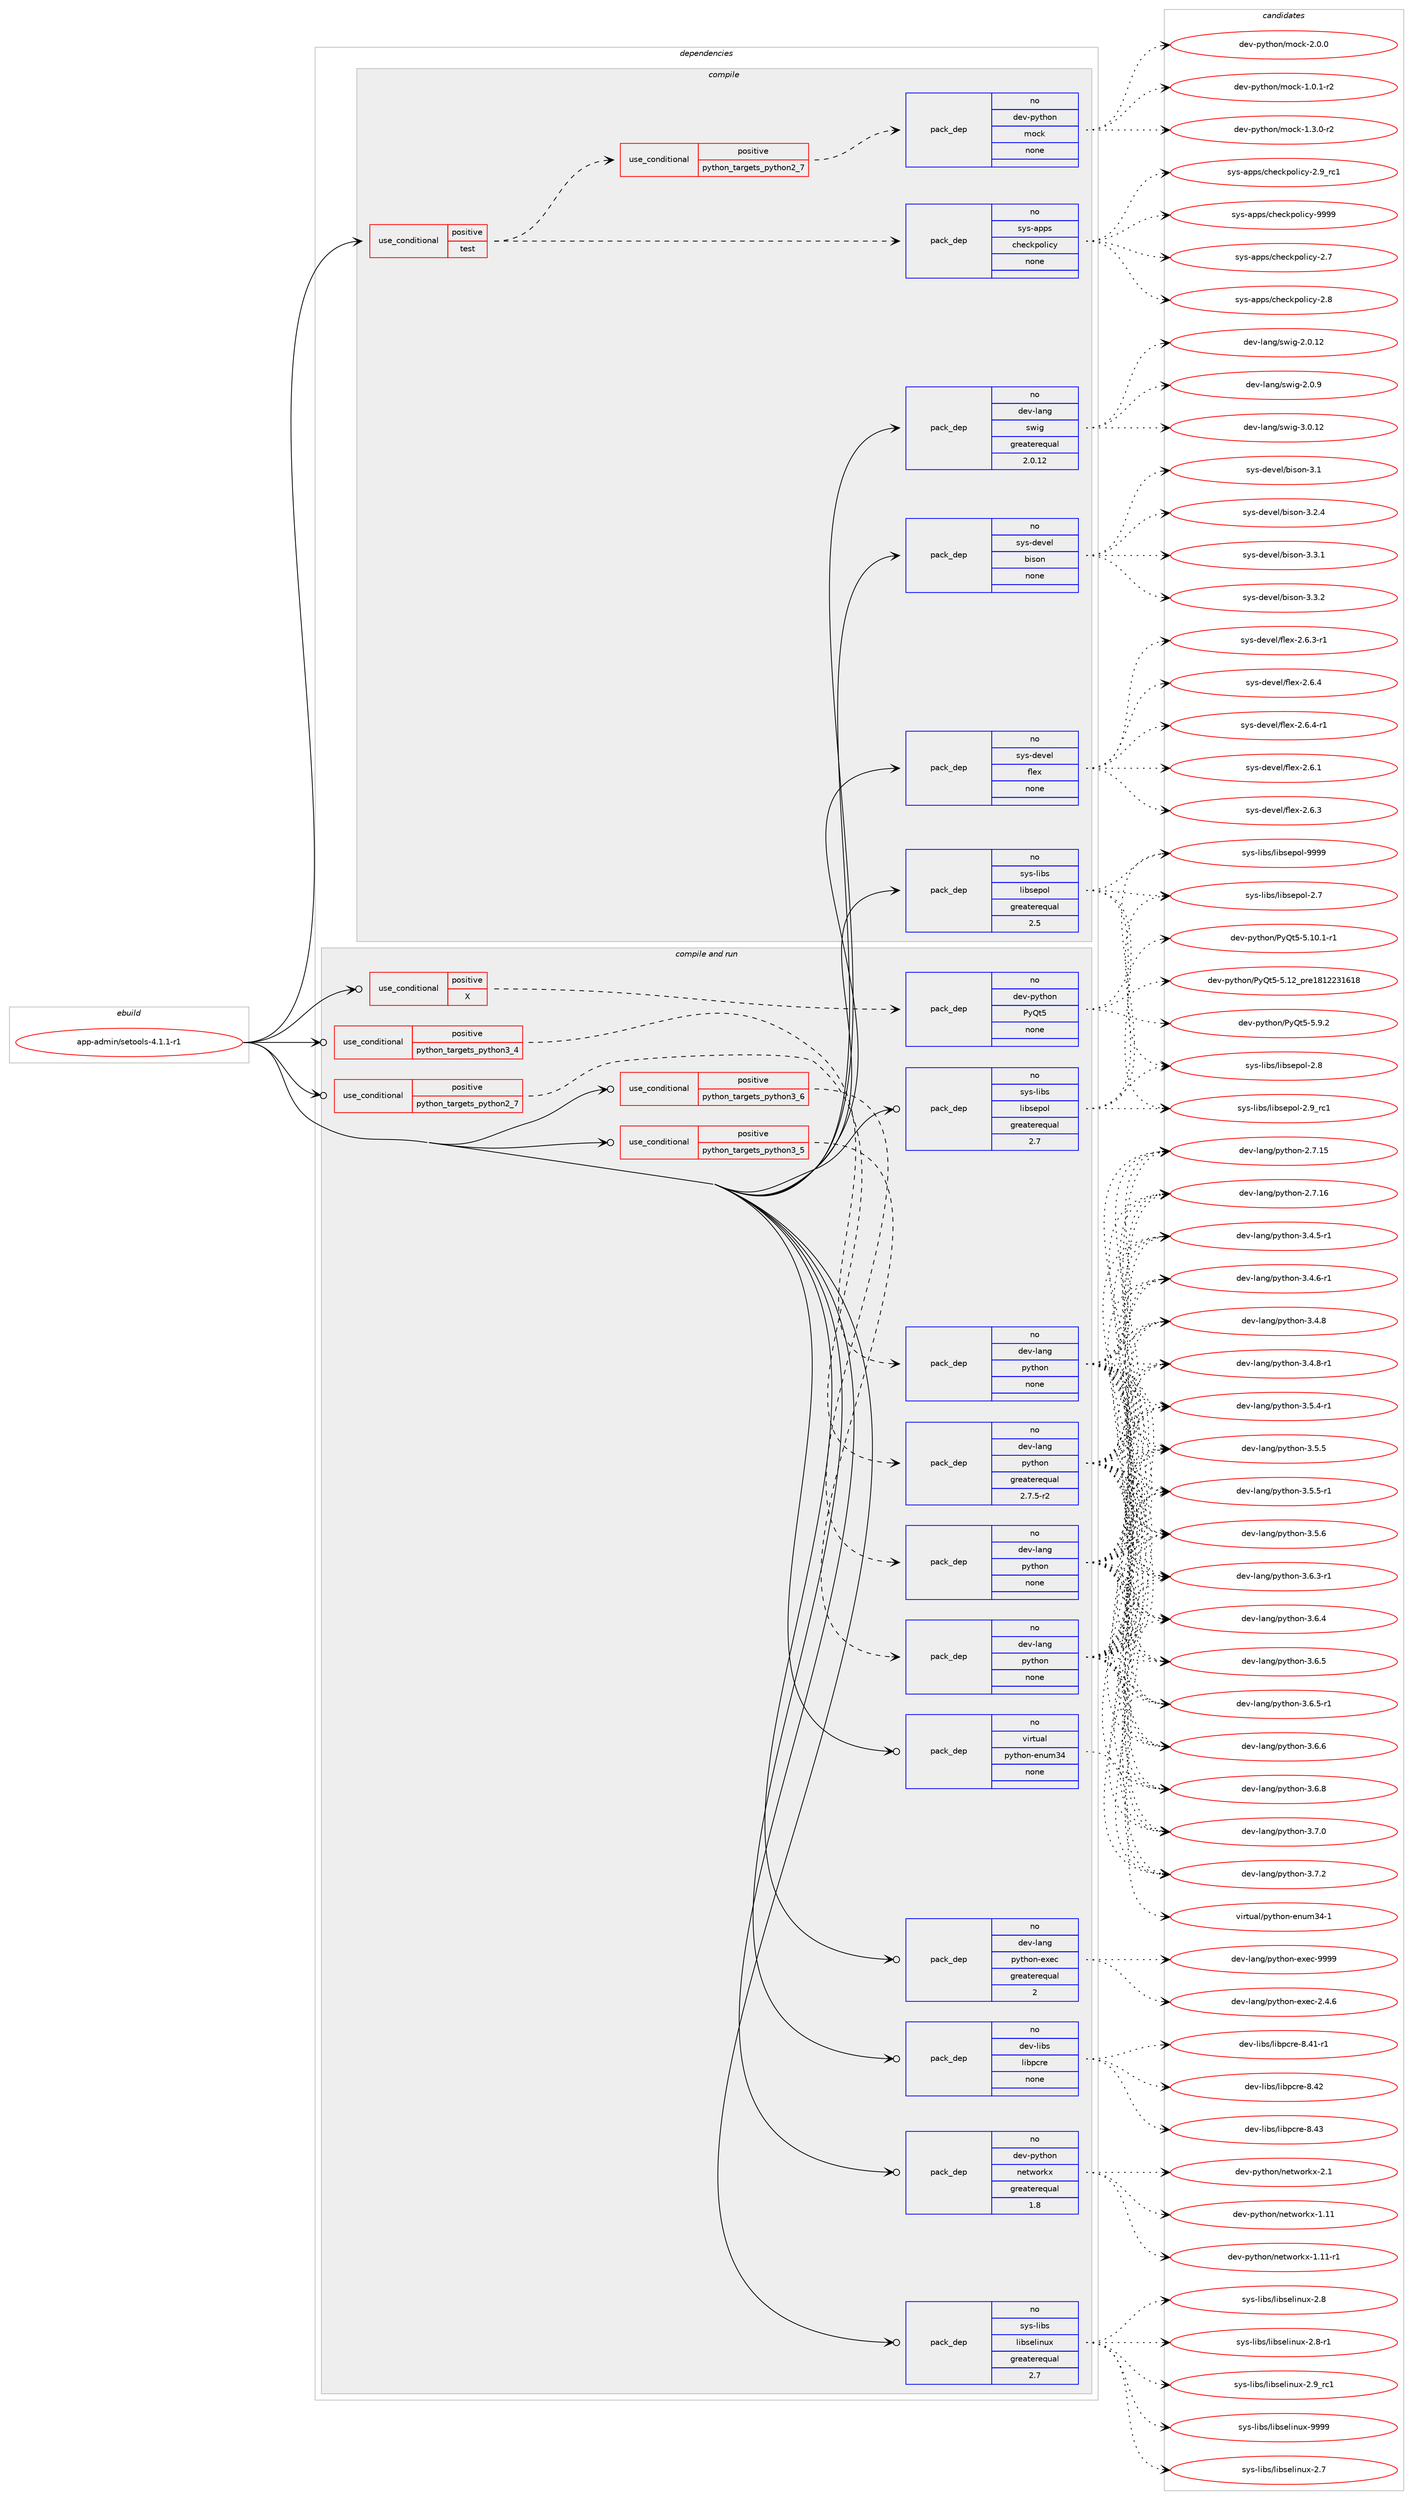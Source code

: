 digraph prolog {

# *************
# Graph options
# *************

newrank=true;
concentrate=true;
compound=true;
graph [rankdir=LR,fontname=Helvetica,fontsize=10,ranksep=1.5];#, ranksep=2.5, nodesep=0.2];
edge  [arrowhead=vee];
node  [fontname=Helvetica,fontsize=10];

# **********
# The ebuild
# **********

subgraph cluster_leftcol {
color=gray;
rank=same;
label=<<i>ebuild</i>>;
id [label="app-admin/setools-4.1.1-r1", color=red, width=4, href="../app-admin/setools-4.1.1-r1.svg"];
}

# ****************
# The dependencies
# ****************

subgraph cluster_midcol {
color=gray;
label=<<i>dependencies</i>>;
subgraph cluster_compile {
fillcolor="#eeeeee";
style=filled;
label=<<i>compile</i>>;
subgraph cond345977 {
dependency1269357 [label=<<TABLE BORDER="0" CELLBORDER="1" CELLSPACING="0" CELLPADDING="4"><TR><TD ROWSPAN="3" CELLPADDING="10">use_conditional</TD></TR><TR><TD>positive</TD></TR><TR><TD>test</TD></TR></TABLE>>, shape=none, color=red];
subgraph cond345978 {
dependency1269358 [label=<<TABLE BORDER="0" CELLBORDER="1" CELLSPACING="0" CELLPADDING="4"><TR><TD ROWSPAN="3" CELLPADDING="10">use_conditional</TD></TR><TR><TD>positive</TD></TR><TR><TD>python_targets_python2_7</TD></TR></TABLE>>, shape=none, color=red];
subgraph pack903704 {
dependency1269359 [label=<<TABLE BORDER="0" CELLBORDER="1" CELLSPACING="0" CELLPADDING="4" WIDTH="220"><TR><TD ROWSPAN="6" CELLPADDING="30">pack_dep</TD></TR><TR><TD WIDTH="110">no</TD></TR><TR><TD>dev-python</TD></TR><TR><TD>mock</TD></TR><TR><TD>none</TD></TR><TR><TD></TD></TR></TABLE>>, shape=none, color=blue];
}
dependency1269358:e -> dependency1269359:w [weight=20,style="dashed",arrowhead="vee"];
}
dependency1269357:e -> dependency1269358:w [weight=20,style="dashed",arrowhead="vee"];
subgraph pack903705 {
dependency1269360 [label=<<TABLE BORDER="0" CELLBORDER="1" CELLSPACING="0" CELLPADDING="4" WIDTH="220"><TR><TD ROWSPAN="6" CELLPADDING="30">pack_dep</TD></TR><TR><TD WIDTH="110">no</TD></TR><TR><TD>sys-apps</TD></TR><TR><TD>checkpolicy</TD></TR><TR><TD>none</TD></TR><TR><TD></TD></TR></TABLE>>, shape=none, color=blue];
}
dependency1269357:e -> dependency1269360:w [weight=20,style="dashed",arrowhead="vee"];
}
id:e -> dependency1269357:w [weight=20,style="solid",arrowhead="vee"];
subgraph pack903706 {
dependency1269361 [label=<<TABLE BORDER="0" CELLBORDER="1" CELLSPACING="0" CELLPADDING="4" WIDTH="220"><TR><TD ROWSPAN="6" CELLPADDING="30">pack_dep</TD></TR><TR><TD WIDTH="110">no</TD></TR><TR><TD>dev-lang</TD></TR><TR><TD>swig</TD></TR><TR><TD>greaterequal</TD></TR><TR><TD>2.0.12</TD></TR></TABLE>>, shape=none, color=blue];
}
id:e -> dependency1269361:w [weight=20,style="solid",arrowhead="vee"];
subgraph pack903707 {
dependency1269362 [label=<<TABLE BORDER="0" CELLBORDER="1" CELLSPACING="0" CELLPADDING="4" WIDTH="220"><TR><TD ROWSPAN="6" CELLPADDING="30">pack_dep</TD></TR><TR><TD WIDTH="110">no</TD></TR><TR><TD>sys-devel</TD></TR><TR><TD>bison</TD></TR><TR><TD>none</TD></TR><TR><TD></TD></TR></TABLE>>, shape=none, color=blue];
}
id:e -> dependency1269362:w [weight=20,style="solid",arrowhead="vee"];
subgraph pack903708 {
dependency1269363 [label=<<TABLE BORDER="0" CELLBORDER="1" CELLSPACING="0" CELLPADDING="4" WIDTH="220"><TR><TD ROWSPAN="6" CELLPADDING="30">pack_dep</TD></TR><TR><TD WIDTH="110">no</TD></TR><TR><TD>sys-devel</TD></TR><TR><TD>flex</TD></TR><TR><TD>none</TD></TR><TR><TD></TD></TR></TABLE>>, shape=none, color=blue];
}
id:e -> dependency1269363:w [weight=20,style="solid",arrowhead="vee"];
subgraph pack903709 {
dependency1269364 [label=<<TABLE BORDER="0" CELLBORDER="1" CELLSPACING="0" CELLPADDING="4" WIDTH="220"><TR><TD ROWSPAN="6" CELLPADDING="30">pack_dep</TD></TR><TR><TD WIDTH="110">no</TD></TR><TR><TD>sys-libs</TD></TR><TR><TD>libsepol</TD></TR><TR><TD>greaterequal</TD></TR><TR><TD>2.5</TD></TR></TABLE>>, shape=none, color=blue];
}
id:e -> dependency1269364:w [weight=20,style="solid",arrowhead="vee"];
}
subgraph cluster_compileandrun {
fillcolor="#eeeeee";
style=filled;
label=<<i>compile and run</i>>;
subgraph cond345979 {
dependency1269365 [label=<<TABLE BORDER="0" CELLBORDER="1" CELLSPACING="0" CELLPADDING="4"><TR><TD ROWSPAN="3" CELLPADDING="10">use_conditional</TD></TR><TR><TD>positive</TD></TR><TR><TD>X</TD></TR></TABLE>>, shape=none, color=red];
subgraph pack903710 {
dependency1269366 [label=<<TABLE BORDER="0" CELLBORDER="1" CELLSPACING="0" CELLPADDING="4" WIDTH="220"><TR><TD ROWSPAN="6" CELLPADDING="30">pack_dep</TD></TR><TR><TD WIDTH="110">no</TD></TR><TR><TD>dev-python</TD></TR><TR><TD>PyQt5</TD></TR><TR><TD>none</TD></TR><TR><TD></TD></TR></TABLE>>, shape=none, color=blue];
}
dependency1269365:e -> dependency1269366:w [weight=20,style="dashed",arrowhead="vee"];
}
id:e -> dependency1269365:w [weight=20,style="solid",arrowhead="odotvee"];
subgraph cond345980 {
dependency1269367 [label=<<TABLE BORDER="0" CELLBORDER="1" CELLSPACING="0" CELLPADDING="4"><TR><TD ROWSPAN="3" CELLPADDING="10">use_conditional</TD></TR><TR><TD>positive</TD></TR><TR><TD>python_targets_python2_7</TD></TR></TABLE>>, shape=none, color=red];
subgraph pack903711 {
dependency1269368 [label=<<TABLE BORDER="0" CELLBORDER="1" CELLSPACING="0" CELLPADDING="4" WIDTH="220"><TR><TD ROWSPAN="6" CELLPADDING="30">pack_dep</TD></TR><TR><TD WIDTH="110">no</TD></TR><TR><TD>dev-lang</TD></TR><TR><TD>python</TD></TR><TR><TD>greaterequal</TD></TR><TR><TD>2.7.5-r2</TD></TR></TABLE>>, shape=none, color=blue];
}
dependency1269367:e -> dependency1269368:w [weight=20,style="dashed",arrowhead="vee"];
}
id:e -> dependency1269367:w [weight=20,style="solid",arrowhead="odotvee"];
subgraph cond345981 {
dependency1269369 [label=<<TABLE BORDER="0" CELLBORDER="1" CELLSPACING="0" CELLPADDING="4"><TR><TD ROWSPAN="3" CELLPADDING="10">use_conditional</TD></TR><TR><TD>positive</TD></TR><TR><TD>python_targets_python3_4</TD></TR></TABLE>>, shape=none, color=red];
subgraph pack903712 {
dependency1269370 [label=<<TABLE BORDER="0" CELLBORDER="1" CELLSPACING="0" CELLPADDING="4" WIDTH="220"><TR><TD ROWSPAN="6" CELLPADDING="30">pack_dep</TD></TR><TR><TD WIDTH="110">no</TD></TR><TR><TD>dev-lang</TD></TR><TR><TD>python</TD></TR><TR><TD>none</TD></TR><TR><TD></TD></TR></TABLE>>, shape=none, color=blue];
}
dependency1269369:e -> dependency1269370:w [weight=20,style="dashed",arrowhead="vee"];
}
id:e -> dependency1269369:w [weight=20,style="solid",arrowhead="odotvee"];
subgraph cond345982 {
dependency1269371 [label=<<TABLE BORDER="0" CELLBORDER="1" CELLSPACING="0" CELLPADDING="4"><TR><TD ROWSPAN="3" CELLPADDING="10">use_conditional</TD></TR><TR><TD>positive</TD></TR><TR><TD>python_targets_python3_5</TD></TR></TABLE>>, shape=none, color=red];
subgraph pack903713 {
dependency1269372 [label=<<TABLE BORDER="0" CELLBORDER="1" CELLSPACING="0" CELLPADDING="4" WIDTH="220"><TR><TD ROWSPAN="6" CELLPADDING="30">pack_dep</TD></TR><TR><TD WIDTH="110">no</TD></TR><TR><TD>dev-lang</TD></TR><TR><TD>python</TD></TR><TR><TD>none</TD></TR><TR><TD></TD></TR></TABLE>>, shape=none, color=blue];
}
dependency1269371:e -> dependency1269372:w [weight=20,style="dashed",arrowhead="vee"];
}
id:e -> dependency1269371:w [weight=20,style="solid",arrowhead="odotvee"];
subgraph cond345983 {
dependency1269373 [label=<<TABLE BORDER="0" CELLBORDER="1" CELLSPACING="0" CELLPADDING="4"><TR><TD ROWSPAN="3" CELLPADDING="10">use_conditional</TD></TR><TR><TD>positive</TD></TR><TR><TD>python_targets_python3_6</TD></TR></TABLE>>, shape=none, color=red];
subgraph pack903714 {
dependency1269374 [label=<<TABLE BORDER="0" CELLBORDER="1" CELLSPACING="0" CELLPADDING="4" WIDTH="220"><TR><TD ROWSPAN="6" CELLPADDING="30">pack_dep</TD></TR><TR><TD WIDTH="110">no</TD></TR><TR><TD>dev-lang</TD></TR><TR><TD>python</TD></TR><TR><TD>none</TD></TR><TR><TD></TD></TR></TABLE>>, shape=none, color=blue];
}
dependency1269373:e -> dependency1269374:w [weight=20,style="dashed",arrowhead="vee"];
}
id:e -> dependency1269373:w [weight=20,style="solid",arrowhead="odotvee"];
subgraph pack903715 {
dependency1269375 [label=<<TABLE BORDER="0" CELLBORDER="1" CELLSPACING="0" CELLPADDING="4" WIDTH="220"><TR><TD ROWSPAN="6" CELLPADDING="30">pack_dep</TD></TR><TR><TD WIDTH="110">no</TD></TR><TR><TD>dev-lang</TD></TR><TR><TD>python-exec</TD></TR><TR><TD>greaterequal</TD></TR><TR><TD>2</TD></TR></TABLE>>, shape=none, color=blue];
}
id:e -> dependency1269375:w [weight=20,style="solid",arrowhead="odotvee"];
subgraph pack903716 {
dependency1269376 [label=<<TABLE BORDER="0" CELLBORDER="1" CELLSPACING="0" CELLPADDING="4" WIDTH="220"><TR><TD ROWSPAN="6" CELLPADDING="30">pack_dep</TD></TR><TR><TD WIDTH="110">no</TD></TR><TR><TD>dev-libs</TD></TR><TR><TD>libpcre</TD></TR><TR><TD>none</TD></TR><TR><TD></TD></TR></TABLE>>, shape=none, color=blue];
}
id:e -> dependency1269376:w [weight=20,style="solid",arrowhead="odotvee"];
subgraph pack903717 {
dependency1269377 [label=<<TABLE BORDER="0" CELLBORDER="1" CELLSPACING="0" CELLPADDING="4" WIDTH="220"><TR><TD ROWSPAN="6" CELLPADDING="30">pack_dep</TD></TR><TR><TD WIDTH="110">no</TD></TR><TR><TD>dev-python</TD></TR><TR><TD>networkx</TD></TR><TR><TD>greaterequal</TD></TR><TR><TD>1.8</TD></TR></TABLE>>, shape=none, color=blue];
}
id:e -> dependency1269377:w [weight=20,style="solid",arrowhead="odotvee"];
subgraph pack903718 {
dependency1269378 [label=<<TABLE BORDER="0" CELLBORDER="1" CELLSPACING="0" CELLPADDING="4" WIDTH="220"><TR><TD ROWSPAN="6" CELLPADDING="30">pack_dep</TD></TR><TR><TD WIDTH="110">no</TD></TR><TR><TD>sys-libs</TD></TR><TR><TD>libselinux</TD></TR><TR><TD>greaterequal</TD></TR><TR><TD>2.7</TD></TR></TABLE>>, shape=none, color=blue];
}
id:e -> dependency1269378:w [weight=20,style="solid",arrowhead="odotvee"];
subgraph pack903719 {
dependency1269379 [label=<<TABLE BORDER="0" CELLBORDER="1" CELLSPACING="0" CELLPADDING="4" WIDTH="220"><TR><TD ROWSPAN="6" CELLPADDING="30">pack_dep</TD></TR><TR><TD WIDTH="110">no</TD></TR><TR><TD>sys-libs</TD></TR><TR><TD>libsepol</TD></TR><TR><TD>greaterequal</TD></TR><TR><TD>2.7</TD></TR></TABLE>>, shape=none, color=blue];
}
id:e -> dependency1269379:w [weight=20,style="solid",arrowhead="odotvee"];
subgraph pack903720 {
dependency1269380 [label=<<TABLE BORDER="0" CELLBORDER="1" CELLSPACING="0" CELLPADDING="4" WIDTH="220"><TR><TD ROWSPAN="6" CELLPADDING="30">pack_dep</TD></TR><TR><TD WIDTH="110">no</TD></TR><TR><TD>virtual</TD></TR><TR><TD>python-enum34</TD></TR><TR><TD>none</TD></TR><TR><TD></TD></TR></TABLE>>, shape=none, color=blue];
}
id:e -> dependency1269380:w [weight=20,style="solid",arrowhead="odotvee"];
}
subgraph cluster_run {
fillcolor="#eeeeee";
style=filled;
label=<<i>run</i>>;
}
}

# **************
# The candidates
# **************

subgraph cluster_choices {
rank=same;
color=gray;
label=<<i>candidates</i>>;

subgraph choice903704 {
color=black;
nodesep=1;
choice1001011184511212111610411111047109111991074549464846494511450 [label="dev-python/mock-1.0.1-r2", color=red, width=4,href="../dev-python/mock-1.0.1-r2.svg"];
choice1001011184511212111610411111047109111991074549465146484511450 [label="dev-python/mock-1.3.0-r2", color=red, width=4,href="../dev-python/mock-1.3.0-r2.svg"];
choice100101118451121211161041111104710911199107455046484648 [label="dev-python/mock-2.0.0", color=red, width=4,href="../dev-python/mock-2.0.0.svg"];
dependency1269359:e -> choice1001011184511212111610411111047109111991074549464846494511450:w [style=dotted,weight="100"];
dependency1269359:e -> choice1001011184511212111610411111047109111991074549465146484511450:w [style=dotted,weight="100"];
dependency1269359:e -> choice100101118451121211161041111104710911199107455046484648:w [style=dotted,weight="100"];
}
subgraph choice903705 {
color=black;
nodesep=1;
choice11512111545971121121154799104101991071121111081059912145504655 [label="sys-apps/checkpolicy-2.7", color=red, width=4,href="../sys-apps/checkpolicy-2.7.svg"];
choice11512111545971121121154799104101991071121111081059912145504656 [label="sys-apps/checkpolicy-2.8", color=red, width=4,href="../sys-apps/checkpolicy-2.8.svg"];
choice11512111545971121121154799104101991071121111081059912145504657951149949 [label="sys-apps/checkpolicy-2.9_rc1", color=red, width=4,href="../sys-apps/checkpolicy-2.9_rc1.svg"];
choice1151211154597112112115479910410199107112111108105991214557575757 [label="sys-apps/checkpolicy-9999", color=red, width=4,href="../sys-apps/checkpolicy-9999.svg"];
dependency1269360:e -> choice11512111545971121121154799104101991071121111081059912145504655:w [style=dotted,weight="100"];
dependency1269360:e -> choice11512111545971121121154799104101991071121111081059912145504656:w [style=dotted,weight="100"];
dependency1269360:e -> choice11512111545971121121154799104101991071121111081059912145504657951149949:w [style=dotted,weight="100"];
dependency1269360:e -> choice1151211154597112112115479910410199107112111108105991214557575757:w [style=dotted,weight="100"];
}
subgraph choice903706 {
color=black;
nodesep=1;
choice10010111845108971101034711511910510345504648464950 [label="dev-lang/swig-2.0.12", color=red, width=4,href="../dev-lang/swig-2.0.12.svg"];
choice100101118451089711010347115119105103455046484657 [label="dev-lang/swig-2.0.9", color=red, width=4,href="../dev-lang/swig-2.0.9.svg"];
choice10010111845108971101034711511910510345514648464950 [label="dev-lang/swig-3.0.12", color=red, width=4,href="../dev-lang/swig-3.0.12.svg"];
dependency1269361:e -> choice10010111845108971101034711511910510345504648464950:w [style=dotted,weight="100"];
dependency1269361:e -> choice100101118451089711010347115119105103455046484657:w [style=dotted,weight="100"];
dependency1269361:e -> choice10010111845108971101034711511910510345514648464950:w [style=dotted,weight="100"];
}
subgraph choice903707 {
color=black;
nodesep=1;
choice11512111545100101118101108479810511511111045514649 [label="sys-devel/bison-3.1", color=red, width=4,href="../sys-devel/bison-3.1.svg"];
choice115121115451001011181011084798105115111110455146504652 [label="sys-devel/bison-3.2.4", color=red, width=4,href="../sys-devel/bison-3.2.4.svg"];
choice115121115451001011181011084798105115111110455146514649 [label="sys-devel/bison-3.3.1", color=red, width=4,href="../sys-devel/bison-3.3.1.svg"];
choice115121115451001011181011084798105115111110455146514650 [label="sys-devel/bison-3.3.2", color=red, width=4,href="../sys-devel/bison-3.3.2.svg"];
dependency1269362:e -> choice11512111545100101118101108479810511511111045514649:w [style=dotted,weight="100"];
dependency1269362:e -> choice115121115451001011181011084798105115111110455146504652:w [style=dotted,weight="100"];
dependency1269362:e -> choice115121115451001011181011084798105115111110455146514649:w [style=dotted,weight="100"];
dependency1269362:e -> choice115121115451001011181011084798105115111110455146514650:w [style=dotted,weight="100"];
}
subgraph choice903708 {
color=black;
nodesep=1;
choice1151211154510010111810110847102108101120455046544649 [label="sys-devel/flex-2.6.1", color=red, width=4,href="../sys-devel/flex-2.6.1.svg"];
choice1151211154510010111810110847102108101120455046544651 [label="sys-devel/flex-2.6.3", color=red, width=4,href="../sys-devel/flex-2.6.3.svg"];
choice11512111545100101118101108471021081011204550465446514511449 [label="sys-devel/flex-2.6.3-r1", color=red, width=4,href="../sys-devel/flex-2.6.3-r1.svg"];
choice1151211154510010111810110847102108101120455046544652 [label="sys-devel/flex-2.6.4", color=red, width=4,href="../sys-devel/flex-2.6.4.svg"];
choice11512111545100101118101108471021081011204550465446524511449 [label="sys-devel/flex-2.6.4-r1", color=red, width=4,href="../sys-devel/flex-2.6.4-r1.svg"];
dependency1269363:e -> choice1151211154510010111810110847102108101120455046544649:w [style=dotted,weight="100"];
dependency1269363:e -> choice1151211154510010111810110847102108101120455046544651:w [style=dotted,weight="100"];
dependency1269363:e -> choice11512111545100101118101108471021081011204550465446514511449:w [style=dotted,weight="100"];
dependency1269363:e -> choice1151211154510010111810110847102108101120455046544652:w [style=dotted,weight="100"];
dependency1269363:e -> choice11512111545100101118101108471021081011204550465446524511449:w [style=dotted,weight="100"];
}
subgraph choice903709 {
color=black;
nodesep=1;
choice1151211154510810598115471081059811510111211110845504655 [label="sys-libs/libsepol-2.7", color=red, width=4,href="../sys-libs/libsepol-2.7.svg"];
choice1151211154510810598115471081059811510111211110845504656 [label="sys-libs/libsepol-2.8", color=red, width=4,href="../sys-libs/libsepol-2.8.svg"];
choice1151211154510810598115471081059811510111211110845504657951149949 [label="sys-libs/libsepol-2.9_rc1", color=red, width=4,href="../sys-libs/libsepol-2.9_rc1.svg"];
choice115121115451081059811547108105981151011121111084557575757 [label="sys-libs/libsepol-9999", color=red, width=4,href="../sys-libs/libsepol-9999.svg"];
dependency1269364:e -> choice1151211154510810598115471081059811510111211110845504655:w [style=dotted,weight="100"];
dependency1269364:e -> choice1151211154510810598115471081059811510111211110845504656:w [style=dotted,weight="100"];
dependency1269364:e -> choice1151211154510810598115471081059811510111211110845504657951149949:w [style=dotted,weight="100"];
dependency1269364:e -> choice115121115451081059811547108105981151011121111084557575757:w [style=dotted,weight="100"];
}
subgraph choice903710 {
color=black;
nodesep=1;
choice1001011184511212111610411111047801218111653455346494846494511449 [label="dev-python/PyQt5-5.10.1-r1", color=red, width=4,href="../dev-python/PyQt5-5.10.1-r1.svg"];
choice100101118451121211161041111104780121811165345534649509511211410149564950505149544956 [label="dev-python/PyQt5-5.12_pre1812231618", color=red, width=4,href="../dev-python/PyQt5-5.12_pre1812231618.svg"];
choice1001011184511212111610411111047801218111653455346574650 [label="dev-python/PyQt5-5.9.2", color=red, width=4,href="../dev-python/PyQt5-5.9.2.svg"];
dependency1269366:e -> choice1001011184511212111610411111047801218111653455346494846494511449:w [style=dotted,weight="100"];
dependency1269366:e -> choice100101118451121211161041111104780121811165345534649509511211410149564950505149544956:w [style=dotted,weight="100"];
dependency1269366:e -> choice1001011184511212111610411111047801218111653455346574650:w [style=dotted,weight="100"];
}
subgraph choice903711 {
color=black;
nodesep=1;
choice10010111845108971101034711212111610411111045504655464953 [label="dev-lang/python-2.7.15", color=red, width=4,href="../dev-lang/python-2.7.15.svg"];
choice10010111845108971101034711212111610411111045504655464954 [label="dev-lang/python-2.7.16", color=red, width=4,href="../dev-lang/python-2.7.16.svg"];
choice1001011184510897110103471121211161041111104551465246534511449 [label="dev-lang/python-3.4.5-r1", color=red, width=4,href="../dev-lang/python-3.4.5-r1.svg"];
choice1001011184510897110103471121211161041111104551465246544511449 [label="dev-lang/python-3.4.6-r1", color=red, width=4,href="../dev-lang/python-3.4.6-r1.svg"];
choice100101118451089711010347112121116104111110455146524656 [label="dev-lang/python-3.4.8", color=red, width=4,href="../dev-lang/python-3.4.8.svg"];
choice1001011184510897110103471121211161041111104551465246564511449 [label="dev-lang/python-3.4.8-r1", color=red, width=4,href="../dev-lang/python-3.4.8-r1.svg"];
choice1001011184510897110103471121211161041111104551465346524511449 [label="dev-lang/python-3.5.4-r1", color=red, width=4,href="../dev-lang/python-3.5.4-r1.svg"];
choice100101118451089711010347112121116104111110455146534653 [label="dev-lang/python-3.5.5", color=red, width=4,href="../dev-lang/python-3.5.5.svg"];
choice1001011184510897110103471121211161041111104551465346534511449 [label="dev-lang/python-3.5.5-r1", color=red, width=4,href="../dev-lang/python-3.5.5-r1.svg"];
choice100101118451089711010347112121116104111110455146534654 [label="dev-lang/python-3.5.6", color=red, width=4,href="../dev-lang/python-3.5.6.svg"];
choice1001011184510897110103471121211161041111104551465446514511449 [label="dev-lang/python-3.6.3-r1", color=red, width=4,href="../dev-lang/python-3.6.3-r1.svg"];
choice100101118451089711010347112121116104111110455146544652 [label="dev-lang/python-3.6.4", color=red, width=4,href="../dev-lang/python-3.6.4.svg"];
choice100101118451089711010347112121116104111110455146544653 [label="dev-lang/python-3.6.5", color=red, width=4,href="../dev-lang/python-3.6.5.svg"];
choice1001011184510897110103471121211161041111104551465446534511449 [label="dev-lang/python-3.6.5-r1", color=red, width=4,href="../dev-lang/python-3.6.5-r1.svg"];
choice100101118451089711010347112121116104111110455146544654 [label="dev-lang/python-3.6.6", color=red, width=4,href="../dev-lang/python-3.6.6.svg"];
choice100101118451089711010347112121116104111110455146544656 [label="dev-lang/python-3.6.8", color=red, width=4,href="../dev-lang/python-3.6.8.svg"];
choice100101118451089711010347112121116104111110455146554648 [label="dev-lang/python-3.7.0", color=red, width=4,href="../dev-lang/python-3.7.0.svg"];
choice100101118451089711010347112121116104111110455146554650 [label="dev-lang/python-3.7.2", color=red, width=4,href="../dev-lang/python-3.7.2.svg"];
dependency1269368:e -> choice10010111845108971101034711212111610411111045504655464953:w [style=dotted,weight="100"];
dependency1269368:e -> choice10010111845108971101034711212111610411111045504655464954:w [style=dotted,weight="100"];
dependency1269368:e -> choice1001011184510897110103471121211161041111104551465246534511449:w [style=dotted,weight="100"];
dependency1269368:e -> choice1001011184510897110103471121211161041111104551465246544511449:w [style=dotted,weight="100"];
dependency1269368:e -> choice100101118451089711010347112121116104111110455146524656:w [style=dotted,weight="100"];
dependency1269368:e -> choice1001011184510897110103471121211161041111104551465246564511449:w [style=dotted,weight="100"];
dependency1269368:e -> choice1001011184510897110103471121211161041111104551465346524511449:w [style=dotted,weight="100"];
dependency1269368:e -> choice100101118451089711010347112121116104111110455146534653:w [style=dotted,weight="100"];
dependency1269368:e -> choice1001011184510897110103471121211161041111104551465346534511449:w [style=dotted,weight="100"];
dependency1269368:e -> choice100101118451089711010347112121116104111110455146534654:w [style=dotted,weight="100"];
dependency1269368:e -> choice1001011184510897110103471121211161041111104551465446514511449:w [style=dotted,weight="100"];
dependency1269368:e -> choice100101118451089711010347112121116104111110455146544652:w [style=dotted,weight="100"];
dependency1269368:e -> choice100101118451089711010347112121116104111110455146544653:w [style=dotted,weight="100"];
dependency1269368:e -> choice1001011184510897110103471121211161041111104551465446534511449:w [style=dotted,weight="100"];
dependency1269368:e -> choice100101118451089711010347112121116104111110455146544654:w [style=dotted,weight="100"];
dependency1269368:e -> choice100101118451089711010347112121116104111110455146544656:w [style=dotted,weight="100"];
dependency1269368:e -> choice100101118451089711010347112121116104111110455146554648:w [style=dotted,weight="100"];
dependency1269368:e -> choice100101118451089711010347112121116104111110455146554650:w [style=dotted,weight="100"];
}
subgraph choice903712 {
color=black;
nodesep=1;
choice10010111845108971101034711212111610411111045504655464953 [label="dev-lang/python-2.7.15", color=red, width=4,href="../dev-lang/python-2.7.15.svg"];
choice10010111845108971101034711212111610411111045504655464954 [label="dev-lang/python-2.7.16", color=red, width=4,href="../dev-lang/python-2.7.16.svg"];
choice1001011184510897110103471121211161041111104551465246534511449 [label="dev-lang/python-3.4.5-r1", color=red, width=4,href="../dev-lang/python-3.4.5-r1.svg"];
choice1001011184510897110103471121211161041111104551465246544511449 [label="dev-lang/python-3.4.6-r1", color=red, width=4,href="../dev-lang/python-3.4.6-r1.svg"];
choice100101118451089711010347112121116104111110455146524656 [label="dev-lang/python-3.4.8", color=red, width=4,href="../dev-lang/python-3.4.8.svg"];
choice1001011184510897110103471121211161041111104551465246564511449 [label="dev-lang/python-3.4.8-r1", color=red, width=4,href="../dev-lang/python-3.4.8-r1.svg"];
choice1001011184510897110103471121211161041111104551465346524511449 [label="dev-lang/python-3.5.4-r1", color=red, width=4,href="../dev-lang/python-3.5.4-r1.svg"];
choice100101118451089711010347112121116104111110455146534653 [label="dev-lang/python-3.5.5", color=red, width=4,href="../dev-lang/python-3.5.5.svg"];
choice1001011184510897110103471121211161041111104551465346534511449 [label="dev-lang/python-3.5.5-r1", color=red, width=4,href="../dev-lang/python-3.5.5-r1.svg"];
choice100101118451089711010347112121116104111110455146534654 [label="dev-lang/python-3.5.6", color=red, width=4,href="../dev-lang/python-3.5.6.svg"];
choice1001011184510897110103471121211161041111104551465446514511449 [label="dev-lang/python-3.6.3-r1", color=red, width=4,href="../dev-lang/python-3.6.3-r1.svg"];
choice100101118451089711010347112121116104111110455146544652 [label="dev-lang/python-3.6.4", color=red, width=4,href="../dev-lang/python-3.6.4.svg"];
choice100101118451089711010347112121116104111110455146544653 [label="dev-lang/python-3.6.5", color=red, width=4,href="../dev-lang/python-3.6.5.svg"];
choice1001011184510897110103471121211161041111104551465446534511449 [label="dev-lang/python-3.6.5-r1", color=red, width=4,href="../dev-lang/python-3.6.5-r1.svg"];
choice100101118451089711010347112121116104111110455146544654 [label="dev-lang/python-3.6.6", color=red, width=4,href="../dev-lang/python-3.6.6.svg"];
choice100101118451089711010347112121116104111110455146544656 [label="dev-lang/python-3.6.8", color=red, width=4,href="../dev-lang/python-3.6.8.svg"];
choice100101118451089711010347112121116104111110455146554648 [label="dev-lang/python-3.7.0", color=red, width=4,href="../dev-lang/python-3.7.0.svg"];
choice100101118451089711010347112121116104111110455146554650 [label="dev-lang/python-3.7.2", color=red, width=4,href="../dev-lang/python-3.7.2.svg"];
dependency1269370:e -> choice10010111845108971101034711212111610411111045504655464953:w [style=dotted,weight="100"];
dependency1269370:e -> choice10010111845108971101034711212111610411111045504655464954:w [style=dotted,weight="100"];
dependency1269370:e -> choice1001011184510897110103471121211161041111104551465246534511449:w [style=dotted,weight="100"];
dependency1269370:e -> choice1001011184510897110103471121211161041111104551465246544511449:w [style=dotted,weight="100"];
dependency1269370:e -> choice100101118451089711010347112121116104111110455146524656:w [style=dotted,weight="100"];
dependency1269370:e -> choice1001011184510897110103471121211161041111104551465246564511449:w [style=dotted,weight="100"];
dependency1269370:e -> choice1001011184510897110103471121211161041111104551465346524511449:w [style=dotted,weight="100"];
dependency1269370:e -> choice100101118451089711010347112121116104111110455146534653:w [style=dotted,weight="100"];
dependency1269370:e -> choice1001011184510897110103471121211161041111104551465346534511449:w [style=dotted,weight="100"];
dependency1269370:e -> choice100101118451089711010347112121116104111110455146534654:w [style=dotted,weight="100"];
dependency1269370:e -> choice1001011184510897110103471121211161041111104551465446514511449:w [style=dotted,weight="100"];
dependency1269370:e -> choice100101118451089711010347112121116104111110455146544652:w [style=dotted,weight="100"];
dependency1269370:e -> choice100101118451089711010347112121116104111110455146544653:w [style=dotted,weight="100"];
dependency1269370:e -> choice1001011184510897110103471121211161041111104551465446534511449:w [style=dotted,weight="100"];
dependency1269370:e -> choice100101118451089711010347112121116104111110455146544654:w [style=dotted,weight="100"];
dependency1269370:e -> choice100101118451089711010347112121116104111110455146544656:w [style=dotted,weight="100"];
dependency1269370:e -> choice100101118451089711010347112121116104111110455146554648:w [style=dotted,weight="100"];
dependency1269370:e -> choice100101118451089711010347112121116104111110455146554650:w [style=dotted,weight="100"];
}
subgraph choice903713 {
color=black;
nodesep=1;
choice10010111845108971101034711212111610411111045504655464953 [label="dev-lang/python-2.7.15", color=red, width=4,href="../dev-lang/python-2.7.15.svg"];
choice10010111845108971101034711212111610411111045504655464954 [label="dev-lang/python-2.7.16", color=red, width=4,href="../dev-lang/python-2.7.16.svg"];
choice1001011184510897110103471121211161041111104551465246534511449 [label="dev-lang/python-3.4.5-r1", color=red, width=4,href="../dev-lang/python-3.4.5-r1.svg"];
choice1001011184510897110103471121211161041111104551465246544511449 [label="dev-lang/python-3.4.6-r1", color=red, width=4,href="../dev-lang/python-3.4.6-r1.svg"];
choice100101118451089711010347112121116104111110455146524656 [label="dev-lang/python-3.4.8", color=red, width=4,href="../dev-lang/python-3.4.8.svg"];
choice1001011184510897110103471121211161041111104551465246564511449 [label="dev-lang/python-3.4.8-r1", color=red, width=4,href="../dev-lang/python-3.4.8-r1.svg"];
choice1001011184510897110103471121211161041111104551465346524511449 [label="dev-lang/python-3.5.4-r1", color=red, width=4,href="../dev-lang/python-3.5.4-r1.svg"];
choice100101118451089711010347112121116104111110455146534653 [label="dev-lang/python-3.5.5", color=red, width=4,href="../dev-lang/python-3.5.5.svg"];
choice1001011184510897110103471121211161041111104551465346534511449 [label="dev-lang/python-3.5.5-r1", color=red, width=4,href="../dev-lang/python-3.5.5-r1.svg"];
choice100101118451089711010347112121116104111110455146534654 [label="dev-lang/python-3.5.6", color=red, width=4,href="../dev-lang/python-3.5.6.svg"];
choice1001011184510897110103471121211161041111104551465446514511449 [label="dev-lang/python-3.6.3-r1", color=red, width=4,href="../dev-lang/python-3.6.3-r1.svg"];
choice100101118451089711010347112121116104111110455146544652 [label="dev-lang/python-3.6.4", color=red, width=4,href="../dev-lang/python-3.6.4.svg"];
choice100101118451089711010347112121116104111110455146544653 [label="dev-lang/python-3.6.5", color=red, width=4,href="../dev-lang/python-3.6.5.svg"];
choice1001011184510897110103471121211161041111104551465446534511449 [label="dev-lang/python-3.6.5-r1", color=red, width=4,href="../dev-lang/python-3.6.5-r1.svg"];
choice100101118451089711010347112121116104111110455146544654 [label="dev-lang/python-3.6.6", color=red, width=4,href="../dev-lang/python-3.6.6.svg"];
choice100101118451089711010347112121116104111110455146544656 [label="dev-lang/python-3.6.8", color=red, width=4,href="../dev-lang/python-3.6.8.svg"];
choice100101118451089711010347112121116104111110455146554648 [label="dev-lang/python-3.7.0", color=red, width=4,href="../dev-lang/python-3.7.0.svg"];
choice100101118451089711010347112121116104111110455146554650 [label="dev-lang/python-3.7.2", color=red, width=4,href="../dev-lang/python-3.7.2.svg"];
dependency1269372:e -> choice10010111845108971101034711212111610411111045504655464953:w [style=dotted,weight="100"];
dependency1269372:e -> choice10010111845108971101034711212111610411111045504655464954:w [style=dotted,weight="100"];
dependency1269372:e -> choice1001011184510897110103471121211161041111104551465246534511449:w [style=dotted,weight="100"];
dependency1269372:e -> choice1001011184510897110103471121211161041111104551465246544511449:w [style=dotted,weight="100"];
dependency1269372:e -> choice100101118451089711010347112121116104111110455146524656:w [style=dotted,weight="100"];
dependency1269372:e -> choice1001011184510897110103471121211161041111104551465246564511449:w [style=dotted,weight="100"];
dependency1269372:e -> choice1001011184510897110103471121211161041111104551465346524511449:w [style=dotted,weight="100"];
dependency1269372:e -> choice100101118451089711010347112121116104111110455146534653:w [style=dotted,weight="100"];
dependency1269372:e -> choice1001011184510897110103471121211161041111104551465346534511449:w [style=dotted,weight="100"];
dependency1269372:e -> choice100101118451089711010347112121116104111110455146534654:w [style=dotted,weight="100"];
dependency1269372:e -> choice1001011184510897110103471121211161041111104551465446514511449:w [style=dotted,weight="100"];
dependency1269372:e -> choice100101118451089711010347112121116104111110455146544652:w [style=dotted,weight="100"];
dependency1269372:e -> choice100101118451089711010347112121116104111110455146544653:w [style=dotted,weight="100"];
dependency1269372:e -> choice1001011184510897110103471121211161041111104551465446534511449:w [style=dotted,weight="100"];
dependency1269372:e -> choice100101118451089711010347112121116104111110455146544654:w [style=dotted,weight="100"];
dependency1269372:e -> choice100101118451089711010347112121116104111110455146544656:w [style=dotted,weight="100"];
dependency1269372:e -> choice100101118451089711010347112121116104111110455146554648:w [style=dotted,weight="100"];
dependency1269372:e -> choice100101118451089711010347112121116104111110455146554650:w [style=dotted,weight="100"];
}
subgraph choice903714 {
color=black;
nodesep=1;
choice10010111845108971101034711212111610411111045504655464953 [label="dev-lang/python-2.7.15", color=red, width=4,href="../dev-lang/python-2.7.15.svg"];
choice10010111845108971101034711212111610411111045504655464954 [label="dev-lang/python-2.7.16", color=red, width=4,href="../dev-lang/python-2.7.16.svg"];
choice1001011184510897110103471121211161041111104551465246534511449 [label="dev-lang/python-3.4.5-r1", color=red, width=4,href="../dev-lang/python-3.4.5-r1.svg"];
choice1001011184510897110103471121211161041111104551465246544511449 [label="dev-lang/python-3.4.6-r1", color=red, width=4,href="../dev-lang/python-3.4.6-r1.svg"];
choice100101118451089711010347112121116104111110455146524656 [label="dev-lang/python-3.4.8", color=red, width=4,href="../dev-lang/python-3.4.8.svg"];
choice1001011184510897110103471121211161041111104551465246564511449 [label="dev-lang/python-3.4.8-r1", color=red, width=4,href="../dev-lang/python-3.4.8-r1.svg"];
choice1001011184510897110103471121211161041111104551465346524511449 [label="dev-lang/python-3.5.4-r1", color=red, width=4,href="../dev-lang/python-3.5.4-r1.svg"];
choice100101118451089711010347112121116104111110455146534653 [label="dev-lang/python-3.5.5", color=red, width=4,href="../dev-lang/python-3.5.5.svg"];
choice1001011184510897110103471121211161041111104551465346534511449 [label="dev-lang/python-3.5.5-r1", color=red, width=4,href="../dev-lang/python-3.5.5-r1.svg"];
choice100101118451089711010347112121116104111110455146534654 [label="dev-lang/python-3.5.6", color=red, width=4,href="../dev-lang/python-3.5.6.svg"];
choice1001011184510897110103471121211161041111104551465446514511449 [label="dev-lang/python-3.6.3-r1", color=red, width=4,href="../dev-lang/python-3.6.3-r1.svg"];
choice100101118451089711010347112121116104111110455146544652 [label="dev-lang/python-3.6.4", color=red, width=4,href="../dev-lang/python-3.6.4.svg"];
choice100101118451089711010347112121116104111110455146544653 [label="dev-lang/python-3.6.5", color=red, width=4,href="../dev-lang/python-3.6.5.svg"];
choice1001011184510897110103471121211161041111104551465446534511449 [label="dev-lang/python-3.6.5-r1", color=red, width=4,href="../dev-lang/python-3.6.5-r1.svg"];
choice100101118451089711010347112121116104111110455146544654 [label="dev-lang/python-3.6.6", color=red, width=4,href="../dev-lang/python-3.6.6.svg"];
choice100101118451089711010347112121116104111110455146544656 [label="dev-lang/python-3.6.8", color=red, width=4,href="../dev-lang/python-3.6.8.svg"];
choice100101118451089711010347112121116104111110455146554648 [label="dev-lang/python-3.7.0", color=red, width=4,href="../dev-lang/python-3.7.0.svg"];
choice100101118451089711010347112121116104111110455146554650 [label="dev-lang/python-3.7.2", color=red, width=4,href="../dev-lang/python-3.7.2.svg"];
dependency1269374:e -> choice10010111845108971101034711212111610411111045504655464953:w [style=dotted,weight="100"];
dependency1269374:e -> choice10010111845108971101034711212111610411111045504655464954:w [style=dotted,weight="100"];
dependency1269374:e -> choice1001011184510897110103471121211161041111104551465246534511449:w [style=dotted,weight="100"];
dependency1269374:e -> choice1001011184510897110103471121211161041111104551465246544511449:w [style=dotted,weight="100"];
dependency1269374:e -> choice100101118451089711010347112121116104111110455146524656:w [style=dotted,weight="100"];
dependency1269374:e -> choice1001011184510897110103471121211161041111104551465246564511449:w [style=dotted,weight="100"];
dependency1269374:e -> choice1001011184510897110103471121211161041111104551465346524511449:w [style=dotted,weight="100"];
dependency1269374:e -> choice100101118451089711010347112121116104111110455146534653:w [style=dotted,weight="100"];
dependency1269374:e -> choice1001011184510897110103471121211161041111104551465346534511449:w [style=dotted,weight="100"];
dependency1269374:e -> choice100101118451089711010347112121116104111110455146534654:w [style=dotted,weight="100"];
dependency1269374:e -> choice1001011184510897110103471121211161041111104551465446514511449:w [style=dotted,weight="100"];
dependency1269374:e -> choice100101118451089711010347112121116104111110455146544652:w [style=dotted,weight="100"];
dependency1269374:e -> choice100101118451089711010347112121116104111110455146544653:w [style=dotted,weight="100"];
dependency1269374:e -> choice1001011184510897110103471121211161041111104551465446534511449:w [style=dotted,weight="100"];
dependency1269374:e -> choice100101118451089711010347112121116104111110455146544654:w [style=dotted,weight="100"];
dependency1269374:e -> choice100101118451089711010347112121116104111110455146544656:w [style=dotted,weight="100"];
dependency1269374:e -> choice100101118451089711010347112121116104111110455146554648:w [style=dotted,weight="100"];
dependency1269374:e -> choice100101118451089711010347112121116104111110455146554650:w [style=dotted,weight="100"];
}
subgraph choice903715 {
color=black;
nodesep=1;
choice1001011184510897110103471121211161041111104510112010199455046524654 [label="dev-lang/python-exec-2.4.6", color=red, width=4,href="../dev-lang/python-exec-2.4.6.svg"];
choice10010111845108971101034711212111610411111045101120101994557575757 [label="dev-lang/python-exec-9999", color=red, width=4,href="../dev-lang/python-exec-9999.svg"];
dependency1269375:e -> choice1001011184510897110103471121211161041111104510112010199455046524654:w [style=dotted,weight="100"];
dependency1269375:e -> choice10010111845108971101034711212111610411111045101120101994557575757:w [style=dotted,weight="100"];
}
subgraph choice903716 {
color=black;
nodesep=1;
choice100101118451081059811547108105981129911410145564652494511449 [label="dev-libs/libpcre-8.41-r1", color=red, width=4,href="../dev-libs/libpcre-8.41-r1.svg"];
choice10010111845108105981154710810598112991141014556465250 [label="dev-libs/libpcre-8.42", color=red, width=4,href="../dev-libs/libpcre-8.42.svg"];
choice10010111845108105981154710810598112991141014556465251 [label="dev-libs/libpcre-8.43", color=red, width=4,href="../dev-libs/libpcre-8.43.svg"];
dependency1269376:e -> choice100101118451081059811547108105981129911410145564652494511449:w [style=dotted,weight="100"];
dependency1269376:e -> choice10010111845108105981154710810598112991141014556465250:w [style=dotted,weight="100"];
dependency1269376:e -> choice10010111845108105981154710810598112991141014556465251:w [style=dotted,weight="100"];
}
subgraph choice903717 {
color=black;
nodesep=1;
choice10010111845112121116104111110471101011161191111141071204549464949 [label="dev-python/networkx-1.11", color=red, width=4,href="../dev-python/networkx-1.11.svg"];
choice100101118451121211161041111104711010111611911111410712045494649494511449 [label="dev-python/networkx-1.11-r1", color=red, width=4,href="../dev-python/networkx-1.11-r1.svg"];
choice100101118451121211161041111104711010111611911111410712045504649 [label="dev-python/networkx-2.1", color=red, width=4,href="../dev-python/networkx-2.1.svg"];
dependency1269377:e -> choice10010111845112121116104111110471101011161191111141071204549464949:w [style=dotted,weight="100"];
dependency1269377:e -> choice100101118451121211161041111104711010111611911111410712045494649494511449:w [style=dotted,weight="100"];
dependency1269377:e -> choice100101118451121211161041111104711010111611911111410712045504649:w [style=dotted,weight="100"];
}
subgraph choice903718 {
color=black;
nodesep=1;
choice1151211154510810598115471081059811510110810511011712045504655 [label="sys-libs/libselinux-2.7", color=red, width=4,href="../sys-libs/libselinux-2.7.svg"];
choice1151211154510810598115471081059811510110810511011712045504656 [label="sys-libs/libselinux-2.8", color=red, width=4,href="../sys-libs/libselinux-2.8.svg"];
choice11512111545108105981154710810598115101108105110117120455046564511449 [label="sys-libs/libselinux-2.8-r1", color=red, width=4,href="../sys-libs/libselinux-2.8-r1.svg"];
choice1151211154510810598115471081059811510110810511011712045504657951149949 [label="sys-libs/libselinux-2.9_rc1", color=red, width=4,href="../sys-libs/libselinux-2.9_rc1.svg"];
choice115121115451081059811547108105981151011081051101171204557575757 [label="sys-libs/libselinux-9999", color=red, width=4,href="../sys-libs/libselinux-9999.svg"];
dependency1269378:e -> choice1151211154510810598115471081059811510110810511011712045504655:w [style=dotted,weight="100"];
dependency1269378:e -> choice1151211154510810598115471081059811510110810511011712045504656:w [style=dotted,weight="100"];
dependency1269378:e -> choice11512111545108105981154710810598115101108105110117120455046564511449:w [style=dotted,weight="100"];
dependency1269378:e -> choice1151211154510810598115471081059811510110810511011712045504657951149949:w [style=dotted,weight="100"];
dependency1269378:e -> choice115121115451081059811547108105981151011081051101171204557575757:w [style=dotted,weight="100"];
}
subgraph choice903719 {
color=black;
nodesep=1;
choice1151211154510810598115471081059811510111211110845504655 [label="sys-libs/libsepol-2.7", color=red, width=4,href="../sys-libs/libsepol-2.7.svg"];
choice1151211154510810598115471081059811510111211110845504656 [label="sys-libs/libsepol-2.8", color=red, width=4,href="../sys-libs/libsepol-2.8.svg"];
choice1151211154510810598115471081059811510111211110845504657951149949 [label="sys-libs/libsepol-2.9_rc1", color=red, width=4,href="../sys-libs/libsepol-2.9_rc1.svg"];
choice115121115451081059811547108105981151011121111084557575757 [label="sys-libs/libsepol-9999", color=red, width=4,href="../sys-libs/libsepol-9999.svg"];
dependency1269379:e -> choice1151211154510810598115471081059811510111211110845504655:w [style=dotted,weight="100"];
dependency1269379:e -> choice1151211154510810598115471081059811510111211110845504656:w [style=dotted,weight="100"];
dependency1269379:e -> choice1151211154510810598115471081059811510111211110845504657951149949:w [style=dotted,weight="100"];
dependency1269379:e -> choice115121115451081059811547108105981151011121111084557575757:w [style=dotted,weight="100"];
}
subgraph choice903720 {
color=black;
nodesep=1;
choice11810511411611797108471121211161041111104510111011710951524549 [label="virtual/python-enum34-1", color=red, width=4,href="../virtual/python-enum34-1.svg"];
dependency1269380:e -> choice11810511411611797108471121211161041111104510111011710951524549:w [style=dotted,weight="100"];
}
}

}
